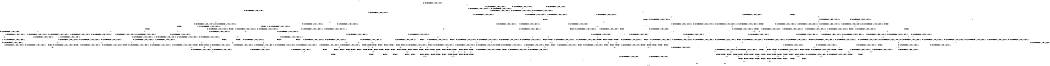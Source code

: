 digraph BCG {
size = "7, 10.5";
center = TRUE;
node [shape = circle];
0 [peripheries = 2];
0 -> 1 [label = "EX !0 !ATOMIC_EXCH_BRANCH (1, +1, TRUE, +1, 1, FALSE) !::"];
0 -> 2 [label = "EX !1 !ATOMIC_EXCH_BRANCH (1, +0, TRUE, +0, 1, TRUE) !::"];
0 -> 3 [label = "EX !2 !ATOMIC_EXCH_BRANCH (1, +1, TRUE, +0, 3, TRUE) !::"];
0 -> 4 [label = "EX !0 !ATOMIC_EXCH_BRANCH (1, +1, TRUE, +1, 1, FALSE) !::"];
2 -> 5 [label = "EX !1 !ATOMIC_EXCH_BRANCH (1, +0, TRUE, +0, 1, TRUE) !:0:1:"];
2 -> 6 [label = "EX !2 !ATOMIC_EXCH_BRANCH (1, +1, TRUE, +0, 3, TRUE) !:0:1:"];
2 -> 7 [label = "EX !0 !ATOMIC_EXCH_BRANCH (1, +1, TRUE, +1, 1, FALSE) !:0:1:"];
2 -> 8 [label = "EX !1 !ATOMIC_EXCH_BRANCH (1, +0, TRUE, +0, 1, TRUE) !:0:1:"];
3 -> 9 [label = "EX !0 !ATOMIC_EXCH_BRANCH (1, +1, TRUE, +1, 1, TRUE) !:0:1:2:"];
3 -> 10 [label = "TERMINATE !2"];
3 -> 11 [label = "EX !1 !ATOMIC_EXCH_BRANCH (1, +0, TRUE, +0, 1, FALSE) !:0:1:2:"];
3 -> 12 [label = "EX !0 !ATOMIC_EXCH_BRANCH (1, +1, TRUE, +1, 1, TRUE) !:0:1:2:"];
4 -> 13 [label = "TERMINATE !0"];
4 -> 14 [label = "TERMINATE !0"];
4 -> 15 [label = "EX !1 !ATOMIC_EXCH_BRANCH (1, +0, TRUE, +0, 1, FALSE) !:0:"];
4 -> 16 [label = "EX !2 !ATOMIC_EXCH_BRANCH (1, +1, TRUE, +0, 3, FALSE) !:0:"];
5 -> 17 [label = "EX !0 !ATOMIC_EXCH_BRANCH (1, +1, TRUE, +1, 1, FALSE) !:0:1:"];
6 -> 18 [label = "EX !1 !ATOMIC_EXCH_BRANCH (1, +0, TRUE, +0, 1, FALSE) !:0:1:2:"];
6 -> 19 [label = "TERMINATE !2"];
6 -> 20 [label = "EX !0 !ATOMIC_EXCH_BRANCH (1, +1, TRUE, +1, 1, TRUE) !:0:1:2:"];
6 -> 11 [label = "EX !1 !ATOMIC_EXCH_BRANCH (1, +0, TRUE, +0, 1, FALSE) !:0:1:2:"];
7 -> 21 [label = "EX !1 !ATOMIC_EXCH_BRANCH (1, +0, TRUE, +0, 1, FALSE) !:0:1:"];
7 -> 22 [label = "TERMINATE !0"];
7 -> 23 [label = "EX !2 !ATOMIC_EXCH_BRANCH (1, +1, TRUE, +0, 3, FALSE) !:0:1:"];
7 -> 24 [label = "EX !1 !ATOMIC_EXCH_BRANCH (1, +0, TRUE, +0, 1, FALSE) !:0:1:"];
8 -> 17 [label = "EX !0 !ATOMIC_EXCH_BRANCH (1, +1, TRUE, +1, 1, FALSE) !:0:1:"];
8 -> 6 [label = "EX !2 !ATOMIC_EXCH_BRANCH (1, +1, TRUE, +0, 3, TRUE) !:0:1:"];
8 -> 7 [label = "EX !0 !ATOMIC_EXCH_BRANCH (1, +1, TRUE, +1, 1, FALSE) !:0:1:"];
8 -> 8 [label = "EX !1 !ATOMIC_EXCH_BRANCH (1, +0, TRUE, +0, 1, TRUE) !:0:1:"];
9 -> 25 [label = "EX !1 !ATOMIC_EXCH_BRANCH (1, +0, TRUE, +0, 1, FALSE) !:0:1:2:"];
10 -> 26 [label = "EX !0 !ATOMIC_EXCH_BRANCH (1, +1, TRUE, +1, 1, TRUE) !:0:1:"];
10 -> 27 [label = "EX !1 !ATOMIC_EXCH_BRANCH (1, +0, TRUE, +0, 1, FALSE) !:0:1:"];
10 -> 28 [label = "EX !0 !ATOMIC_EXCH_BRANCH (1, +1, TRUE, +1, 1, TRUE) !:0:1:"];
11 -> 29 [label = "EX !0 !ATOMIC_EXCH_BRANCH (1, +1, TRUE, +1, 1, FALSE) !:0:1:2:"];
11 -> 30 [label = "TERMINATE !1"];
11 -> 31 [label = "TERMINATE !2"];
11 -> 32 [label = "EX !0 !ATOMIC_EXCH_BRANCH (1, +1, TRUE, +1, 1, FALSE) !:0:1:2:"];
12 -> 25 [label = "EX !1 !ATOMIC_EXCH_BRANCH (1, +0, TRUE, +0, 1, FALSE) !:0:1:2:"];
12 -> 33 [label = "TERMINATE !2"];
12 -> 34 [label = "EX !1 !ATOMIC_EXCH_BRANCH (1, +0, TRUE, +0, 1, FALSE) !:0:1:2:"];
12 -> 12 [label = "EX !0 !ATOMIC_EXCH_BRANCH (1, +1, TRUE, +1, 1, TRUE) !:0:1:2:"];
13 -> 1 [label = "EX !2 !ATOMIC_EXCH_BRANCH (1, +1, TRUE, +0, 3, FALSE) !::"];
14 -> 1 [label = "EX !2 !ATOMIC_EXCH_BRANCH (1, +1, TRUE, +0, 3, FALSE) !::"];
14 -> 35 [label = "EX !1 !ATOMIC_EXCH_BRANCH (1, +0, TRUE, +0, 1, FALSE) !::"];
14 -> 36 [label = "EX !2 !ATOMIC_EXCH_BRANCH (1, +1, TRUE, +0, 3, FALSE) !::"];
15 -> 37 [label = "TERMINATE !0"];
15 -> 38 [label = "TERMINATE !1"];
15 -> 39 [label = "TERMINATE !0"];
15 -> 40 [label = "EX !2 !ATOMIC_EXCH_BRANCH (1, +1, TRUE, +0, 3, TRUE) !:0:1:"];
16 -> 41 [label = "EX !2 !ATOMIC_EXCH_BRANCH (1, +0, FALSE, +1, 1, TRUE) !:0:1:2:"];
16 -> 42 [label = "TERMINATE !0"];
16 -> 43 [label = "EX !1 !ATOMIC_EXCH_BRANCH (1, +0, TRUE, +0, 1, FALSE) !:0:1:2:"];
16 -> 44 [label = "EX !2 !ATOMIC_EXCH_BRANCH (1, +0, FALSE, +1, 1, TRUE) !:0:1:2:"];
17 -> 21 [label = "EX !1 !ATOMIC_EXCH_BRANCH (1, +0, TRUE, +0, 1, FALSE) !:0:1:"];
18 -> 29 [label = "EX !0 !ATOMIC_EXCH_BRANCH (1, +1, TRUE, +1, 1, FALSE) !:0:1:2:"];
19 -> 45 [label = "EX !1 !ATOMIC_EXCH_BRANCH (1, +0, TRUE, +0, 1, FALSE) !:0:1:"];
19 -> 46 [label = "EX !0 !ATOMIC_EXCH_BRANCH (1, +1, TRUE, +1, 1, TRUE) !:0:1:"];
19 -> 27 [label = "EX !1 !ATOMIC_EXCH_BRANCH (1, +0, TRUE, +0, 1, FALSE) !:0:1:"];
20 -> 25 [label = "EX !1 !ATOMIC_EXCH_BRANCH (1, +0, TRUE, +0, 1, FALSE) !:0:1:2:"];
20 -> 47 [label = "TERMINATE !2"];
20 -> 34 [label = "EX !1 !ATOMIC_EXCH_BRANCH (1, +0, TRUE, +0, 1, FALSE) !:0:1:2:"];
20 -> 20 [label = "EX !0 !ATOMIC_EXCH_BRANCH (1, +1, TRUE, +1, 1, TRUE) !:0:1:2:"];
21 -> 37 [label = "TERMINATE !0"];
22 -> 48 [label = "EX !1 !ATOMIC_EXCH_BRANCH (1, +0, TRUE, +0, 1, FALSE) !:1:"];
22 -> 49 [label = "EX !2 !ATOMIC_EXCH_BRANCH (1, +1, TRUE, +0, 3, FALSE) !:1:"];
22 -> 50 [label = "EX !1 !ATOMIC_EXCH_BRANCH (1, +0, TRUE, +0, 1, FALSE) !:1:"];
23 -> 51 [label = "EX !1 !ATOMIC_EXCH_BRANCH (1, +0, TRUE, +0, 1, FALSE) !:0:1:2:"];
23 -> 52 [label = "TERMINATE !0"];
23 -> 53 [label = "EX !2 !ATOMIC_EXCH_BRANCH (1, +0, FALSE, +1, 1, TRUE) !:0:1:2:"];
23 -> 43 [label = "EX !1 !ATOMIC_EXCH_BRANCH (1, +0, TRUE, +0, 1, FALSE) !:0:1:2:"];
24 -> 37 [label = "TERMINATE !0"];
24 -> 38 [label = "TERMINATE !1"];
24 -> 39 [label = "TERMINATE !0"];
24 -> 40 [label = "EX !2 !ATOMIC_EXCH_BRANCH (1, +1, TRUE, +0, 3, TRUE) !:0:1:"];
25 -> 29 [label = "EX !0 !ATOMIC_EXCH_BRANCH (1, +1, TRUE, +1, 1, FALSE) !:0:1:2:"];
26 -> 54 [label = "EX !1 !ATOMIC_EXCH_BRANCH (1, +0, TRUE, +0, 1, FALSE) !:0:1:"];
27 -> 55 [label = "EX !0 !ATOMIC_EXCH_BRANCH (1, +1, TRUE, +1, 1, FALSE) !:0:1:"];
27 -> 56 [label = "TERMINATE !1"];
27 -> 57 [label = "EX !0 !ATOMIC_EXCH_BRANCH (1, +1, TRUE, +1, 1, FALSE) !:0:1:"];
28 -> 54 [label = "EX !1 !ATOMIC_EXCH_BRANCH (1, +0, TRUE, +0, 1, FALSE) !:0:1:"];
28 -> 58 [label = "EX !1 !ATOMIC_EXCH_BRANCH (1, +0, TRUE, +0, 1, FALSE) !:0:1:"];
28 -> 28 [label = "EX !0 !ATOMIC_EXCH_BRANCH (1, +1, TRUE, +1, 1, TRUE) !:0:1:"];
29 -> 59 [label = "TERMINATE !0"];
30 -> 60 [label = "EX !0 !ATOMIC_EXCH_BRANCH (1, +1, TRUE, +1, 1, FALSE) !:0:2:"];
30 -> 56 [label = "TERMINATE !2"];
30 -> 61 [label = "EX !0 !ATOMIC_EXCH_BRANCH (1, +1, TRUE, +1, 1, FALSE) !:0:2:"];
31 -> 55 [label = "EX !0 !ATOMIC_EXCH_BRANCH (1, +1, TRUE, +1, 1, FALSE) !:0:1:"];
31 -> 56 [label = "TERMINATE !1"];
31 -> 57 [label = "EX !0 !ATOMIC_EXCH_BRANCH (1, +1, TRUE, +1, 1, FALSE) !:0:1:"];
32 -> 59 [label = "TERMINATE !0"];
32 -> 62 [label = "TERMINATE !1"];
32 -> 63 [label = "TERMINATE !2"];
32 -> 64 [label = "TERMINATE !0"];
33 -> 26 [label = "EX !0 !ATOMIC_EXCH_BRANCH (1, +1, TRUE, +1, 1, TRUE) !:0:1:"];
33 -> 58 [label = "EX !1 !ATOMIC_EXCH_BRANCH (1, +0, TRUE, +0, 1, FALSE) !:0:1:"];
33 -> 28 [label = "EX !0 !ATOMIC_EXCH_BRANCH (1, +1, TRUE, +1, 1, TRUE) !:0:1:"];
34 -> 29 [label = "EX !0 !ATOMIC_EXCH_BRANCH (1, +1, TRUE, +1, 1, FALSE) !:0:1:2:"];
34 -> 65 [label = "TERMINATE !1"];
34 -> 66 [label = "TERMINATE !2"];
34 -> 32 [label = "EX !0 !ATOMIC_EXCH_BRANCH (1, +1, TRUE, +1, 1, FALSE) !:0:1:2:"];
35 -> 67 [label = "TERMINATE !1"];
35 -> 68 [label = "TERMINATE !1"];
35 -> 69 [label = "EX !2 !ATOMIC_EXCH_BRANCH (1, +1, TRUE, +0, 3, TRUE) !:1:"];
36 -> 70 [label = "EX !2 !ATOMIC_EXCH_BRANCH (1, +0, FALSE, +1, 1, TRUE) !:1:2:"];
36 -> 71 [label = "EX !1 !ATOMIC_EXCH_BRANCH (1, +0, TRUE, +0, 1, FALSE) !:1:2:"];
36 -> 72 [label = "EX !2 !ATOMIC_EXCH_BRANCH (1, +0, FALSE, +1, 1, TRUE) !:1:2:"];
37 -> 67 [label = "TERMINATE !1"];
38 -> 67 [label = "TERMINATE !0"];
38 -> 68 [label = "TERMINATE !0"];
38 -> 73 [label = "EX !2 !ATOMIC_EXCH_BRANCH (1, +1, TRUE, +0, 3, TRUE) !:0:"];
39 -> 67 [label = "TERMINATE !1"];
39 -> 68 [label = "TERMINATE !1"];
39 -> 69 [label = "EX !2 !ATOMIC_EXCH_BRANCH (1, +1, TRUE, +0, 3, TRUE) !:1:"];
40 -> 59 [label = "TERMINATE !0"];
40 -> 62 [label = "TERMINATE !1"];
40 -> 63 [label = "TERMINATE !2"];
40 -> 64 [label = "TERMINATE !0"];
41 -> 74 [label = "EX !2 !ATOMIC_EXCH_BRANCH (1, +1, TRUE, +0, 3, FALSE) !:0:1:2:"];
42 -> 70 [label = "EX !2 !ATOMIC_EXCH_BRANCH (1, +0, FALSE, +1, 1, TRUE) !:1:2:"];
42 -> 71 [label = "EX !1 !ATOMIC_EXCH_BRANCH (1, +0, TRUE, +0, 1, FALSE) !:1:2:"];
42 -> 72 [label = "EX !2 !ATOMIC_EXCH_BRANCH (1, +0, FALSE, +1, 1, TRUE) !:1:2:"];
43 -> 75 [label = "EX !2 !ATOMIC_EXCH_BRANCH (1, +0, FALSE, +1, 1, FALSE) !:0:1:2:"];
43 -> 76 [label = "TERMINATE !1"];
43 -> 77 [label = "TERMINATE !0"];
43 -> 78 [label = "EX !2 !ATOMIC_EXCH_BRANCH (1, +0, FALSE, +1, 1, FALSE) !:0:1:2:"];
44 -> 74 [label = "EX !2 !ATOMIC_EXCH_BRANCH (1, +1, TRUE, +0, 3, FALSE) !:0:1:2:"];
44 -> 79 [label = "TERMINATE !0"];
44 -> 80 [label = "EX !1 !ATOMIC_EXCH_BRANCH (1, +0, TRUE, +0, 1, FALSE) !:0:1:2:"];
44 -> 81 [label = "EX !2 !ATOMIC_EXCH_BRANCH (1, +1, TRUE, +0, 3, FALSE) !:0:1:2:"];
45 -> 55 [label = "EX !0 !ATOMIC_EXCH_BRANCH (1, +1, TRUE, +1, 1, FALSE) !:0:1:"];
46 -> 54 [label = "EX !1 !ATOMIC_EXCH_BRANCH (1, +0, TRUE, +0, 1, FALSE) !:0:1:"];
46 -> 58 [label = "EX !1 !ATOMIC_EXCH_BRANCH (1, +0, TRUE, +0, 1, FALSE) !:0:1:"];
46 -> 46 [label = "EX !0 !ATOMIC_EXCH_BRANCH (1, +1, TRUE, +1, 1, TRUE) !:0:1:"];
47 -> 82 [label = "EX !0 !ATOMIC_EXCH_BRANCH (1, +1, TRUE, +1, 1, TRUE) !:0:1:"];
47 -> 58 [label = "EX !1 !ATOMIC_EXCH_BRANCH (1, +0, TRUE, +0, 1, FALSE) !:0:1:"];
47 -> 46 [label = "EX !0 !ATOMIC_EXCH_BRANCH (1, +1, TRUE, +1, 1, TRUE) !:0:1:"];
48 -> 67 [label = "TERMINATE !1"];
49 -> 83 [label = "EX !1 !ATOMIC_EXCH_BRANCH (1, +0, TRUE, +0, 1, FALSE) !:1:2:"];
49 -> 84 [label = "EX !2 !ATOMIC_EXCH_BRANCH (1, +0, FALSE, +1, 1, TRUE) !:1:2:"];
49 -> 71 [label = "EX !1 !ATOMIC_EXCH_BRANCH (1, +0, TRUE, +0, 1, FALSE) !:1:2:"];
50 -> 67 [label = "TERMINATE !1"];
50 -> 68 [label = "TERMINATE !1"];
50 -> 69 [label = "EX !2 !ATOMIC_EXCH_BRANCH (1, +1, TRUE, +0, 3, TRUE) !:1:"];
51 -> 75 [label = "EX !2 !ATOMIC_EXCH_BRANCH (1, +0, FALSE, +1, 1, FALSE) !:0:1:2:"];
52 -> 83 [label = "EX !1 !ATOMIC_EXCH_BRANCH (1, +0, TRUE, +0, 1, FALSE) !:1:2:"];
52 -> 84 [label = "EX !2 !ATOMIC_EXCH_BRANCH (1, +0, FALSE, +1, 1, TRUE) !:1:2:"];
52 -> 71 [label = "EX !1 !ATOMIC_EXCH_BRANCH (1, +0, TRUE, +0, 1, FALSE) !:1:2:"];
53 -> 85 [label = "EX !1 !ATOMIC_EXCH_BRANCH (1, +0, TRUE, +0, 1, FALSE) !:0:1:2:"];
53 -> 86 [label = "TERMINATE !0"];
53 -> 87 [label = "EX !2 !ATOMIC_EXCH_BRANCH (1, +1, TRUE, +0, 3, FALSE) !:0:1:2:"];
53 -> 80 [label = "EX !1 !ATOMIC_EXCH_BRANCH (1, +0, TRUE, +0, 1, FALSE) !:0:1:2:"];
54 -> 55 [label = "EX !0 !ATOMIC_EXCH_BRANCH (1, +1, TRUE, +1, 1, FALSE) !:0:1:"];
55 -> 88 [label = "TERMINATE !0"];
56 -> 89 [label = "EX !0 !ATOMIC_EXCH_BRANCH (1, +1, TRUE, +1, 1, FALSE) !:0:"];
56 -> 90 [label = "EX !0 !ATOMIC_EXCH_BRANCH (1, +1, TRUE, +1, 1, FALSE) !:0:"];
57 -> 88 [label = "TERMINATE !0"];
57 -> 91 [label = "TERMINATE !1"];
57 -> 92 [label = "TERMINATE !0"];
58 -> 55 [label = "EX !0 !ATOMIC_EXCH_BRANCH (1, +1, TRUE, +1, 1, FALSE) !:0:1:"];
58 -> 93 [label = "TERMINATE !1"];
58 -> 57 [label = "EX !0 !ATOMIC_EXCH_BRANCH (1, +1, TRUE, +1, 1, FALSE) !:0:1:"];
59 -> 88 [label = "TERMINATE !2"];
60 -> 94 [label = "TERMINATE !0"];
61 -> 94 [label = "TERMINATE !0"];
61 -> 91 [label = "TERMINATE !2"];
61 -> 95 [label = "TERMINATE !0"];
62 -> 94 [label = "TERMINATE !0"];
62 -> 91 [label = "TERMINATE !2"];
62 -> 95 [label = "TERMINATE !0"];
63 -> 88 [label = "TERMINATE !0"];
63 -> 91 [label = "TERMINATE !1"];
63 -> 92 [label = "TERMINATE !0"];
64 -> 88 [label = "TERMINATE !2"];
64 -> 95 [label = "TERMINATE !1"];
64 -> 92 [label = "TERMINATE !2"];
65 -> 60 [label = "EX !0 !ATOMIC_EXCH_BRANCH (1, +1, TRUE, +1, 1, FALSE) !:0:2:"];
65 -> 93 [label = "TERMINATE !2"];
65 -> 61 [label = "EX !0 !ATOMIC_EXCH_BRANCH (1, +1, TRUE, +1, 1, FALSE) !:0:2:"];
66 -> 55 [label = "EX !0 !ATOMIC_EXCH_BRANCH (1, +1, TRUE, +1, 1, FALSE) !:0:1:"];
66 -> 93 [label = "TERMINATE !1"];
66 -> 57 [label = "EX !0 !ATOMIC_EXCH_BRANCH (1, +1, TRUE, +1, 1, FALSE) !:0:1:"];
67 -> 1 [label = "EX !2 !ATOMIC_EXCH_BRANCH (1, +1, TRUE, +0, 3, TRUE) !::"];
68 -> 1 [label = "EX !2 !ATOMIC_EXCH_BRANCH (1, +1, TRUE, +0, 3, TRUE) !::"];
68 -> 96 [label = "EX !2 !ATOMIC_EXCH_BRANCH (1, +1, TRUE, +0, 3, TRUE) !::"];
69 -> 88 [label = "TERMINATE !2"];
69 -> 95 [label = "TERMINATE !1"];
69 -> 92 [label = "TERMINATE !2"];
70 -> 97 [label = "EX !2 !ATOMIC_EXCH_BRANCH (1, +1, TRUE, +0, 3, FALSE) !:1:2:"];
71 -> 98 [label = "EX !2 !ATOMIC_EXCH_BRANCH (1, +0, FALSE, +1, 1, FALSE) !:1:2:"];
71 -> 99 [label = "TERMINATE !1"];
71 -> 100 [label = "EX !2 !ATOMIC_EXCH_BRANCH (1, +0, FALSE, +1, 1, FALSE) !:1:2:"];
72 -> 97 [label = "EX !2 !ATOMIC_EXCH_BRANCH (1, +1, TRUE, +0, 3, FALSE) !:1:2:"];
72 -> 101 [label = "EX !1 !ATOMIC_EXCH_BRANCH (1, +0, TRUE, +0, 1, FALSE) !:1:2:"];
72 -> 102 [label = "EX !2 !ATOMIC_EXCH_BRANCH (1, +1, TRUE, +0, 3, FALSE) !:1:2:"];
73 -> 94 [label = "TERMINATE !0"];
73 -> 91 [label = "TERMINATE !2"];
73 -> 95 [label = "TERMINATE !0"];
74 -> 51 [label = "EX !1 !ATOMIC_EXCH_BRANCH (1, +0, TRUE, +0, 1, FALSE) !:0:1:2:"];
75 -> 103 [label = "TERMINATE !0"];
76 -> 104 [label = "EX !2 !ATOMIC_EXCH_BRANCH (1, +0, FALSE, +1, 1, FALSE) !:0:2:"];
76 -> 99 [label = "TERMINATE !0"];
76 -> 105 [label = "EX !2 !ATOMIC_EXCH_BRANCH (1, +0, FALSE, +1, 1, FALSE) !:0:2:"];
77 -> 98 [label = "EX !2 !ATOMIC_EXCH_BRANCH (1, +0, FALSE, +1, 1, FALSE) !:1:2:"];
77 -> 99 [label = "TERMINATE !1"];
77 -> 100 [label = "EX !2 !ATOMIC_EXCH_BRANCH (1, +0, FALSE, +1, 1, FALSE) !:1:2:"];
78 -> 103 [label = "TERMINATE !0"];
78 -> 106 [label = "TERMINATE !1"];
78 -> 107 [label = "TERMINATE !2"];
78 -> 108 [label = "TERMINATE !0"];
79 -> 97 [label = "EX !2 !ATOMIC_EXCH_BRANCH (1, +1, TRUE, +0, 3, FALSE) !:1:2:"];
79 -> 101 [label = "EX !1 !ATOMIC_EXCH_BRANCH (1, +0, TRUE, +0, 1, FALSE) !:1:2:"];
79 -> 102 [label = "EX !2 !ATOMIC_EXCH_BRANCH (1, +1, TRUE, +0, 3, FALSE) !:1:2:"];
80 -> 29 [label = "EX !2 !ATOMIC_EXCH_BRANCH (1, +1, TRUE, +0, 3, TRUE) !:0:1:2:"];
80 -> 109 [label = "TERMINATE !1"];
80 -> 110 [label = "TERMINATE !0"];
80 -> 32 [label = "EX !2 !ATOMIC_EXCH_BRANCH (1, +1, TRUE, +0, 3, TRUE) !:0:1:2:"];
81 -> 51 [label = "EX !1 !ATOMIC_EXCH_BRANCH (1, +0, TRUE, +0, 1, FALSE) !:0:1:2:"];
81 -> 42 [label = "TERMINATE !0"];
81 -> 43 [label = "EX !1 !ATOMIC_EXCH_BRANCH (1, +0, TRUE, +0, 1, FALSE) !:0:1:2:"];
81 -> 44 [label = "EX !2 !ATOMIC_EXCH_BRANCH (1, +0, FALSE, +1, 1, TRUE) !:0:1:2:"];
82 -> 54 [label = "EX !1 !ATOMIC_EXCH_BRANCH (1, +0, TRUE, +0, 1, FALSE) !:0:1:"];
83 -> 98 [label = "EX !2 !ATOMIC_EXCH_BRANCH (1, +0, FALSE, +1, 1, FALSE) !:1:2:"];
84 -> 111 [label = "EX !1 !ATOMIC_EXCH_BRANCH (1, +0, TRUE, +0, 1, FALSE) !:1:2:"];
84 -> 112 [label = "EX !2 !ATOMIC_EXCH_BRANCH (1, +1, TRUE, +0, 3, FALSE) !:1:2:"];
84 -> 101 [label = "EX !1 !ATOMIC_EXCH_BRANCH (1, +0, TRUE, +0, 1, FALSE) !:1:2:"];
85 -> 29 [label = "EX !2 !ATOMIC_EXCH_BRANCH (1, +1, TRUE, +0, 3, TRUE) !:0:1:2:"];
86 -> 111 [label = "EX !1 !ATOMIC_EXCH_BRANCH (1, +0, TRUE, +0, 1, FALSE) !:1:2:"];
86 -> 112 [label = "EX !2 !ATOMIC_EXCH_BRANCH (1, +1, TRUE, +0, 3, FALSE) !:1:2:"];
86 -> 101 [label = "EX !1 !ATOMIC_EXCH_BRANCH (1, +0, TRUE, +0, 1, FALSE) !:1:2:"];
87 -> 51 [label = "EX !1 !ATOMIC_EXCH_BRANCH (1, +0, TRUE, +0, 1, FALSE) !:0:1:2:"];
87 -> 52 [label = "TERMINATE !0"];
87 -> 53 [label = "EX !2 !ATOMIC_EXCH_BRANCH (1, +0, FALSE, +1, 1, TRUE) !:0:1:2:"];
87 -> 43 [label = "EX !1 !ATOMIC_EXCH_BRANCH (1, +0, TRUE, +0, 1, FALSE) !:0:1:2:"];
88 -> 113 [label = "TERMINATE !1"];
89 -> 113 [label = "TERMINATE !0"];
90 -> 113 [label = "TERMINATE !0"];
90 -> 114 [label = "TERMINATE !0"];
91 -> 113 [label = "TERMINATE !0"];
91 -> 114 [label = "TERMINATE !0"];
92 -> 113 [label = "TERMINATE !1"];
92 -> 114 [label = "TERMINATE !1"];
93 -> 89 [label = "EX !0 !ATOMIC_EXCH_BRANCH (1, +1, TRUE, +1, 1, FALSE) !:0:"];
93 -> 90 [label = "EX !0 !ATOMIC_EXCH_BRANCH (1, +1, TRUE, +1, 1, FALSE) !:0:"];
94 -> 113 [label = "TERMINATE !2"];
95 -> 113 [label = "TERMINATE !2"];
95 -> 114 [label = "TERMINATE !2"];
96 -> 113 [label = "TERMINATE !2"];
96 -> 114 [label = "TERMINATE !2"];
97 -> 83 [label = "EX !1 !ATOMIC_EXCH_BRANCH (1, +0, TRUE, +0, 1, FALSE) !:1:2:"];
98 -> 115 [label = "TERMINATE !2"];
99 -> 116 [label = "EX !2 !ATOMIC_EXCH_BRANCH (1, +0, FALSE, +1, 1, FALSE) !:2:"];
99 -> 117 [label = "EX !2 !ATOMIC_EXCH_BRANCH (1, +0, FALSE, +1, 1, FALSE) !:2:"];
100 -> 115 [label = "TERMINATE !2"];
100 -> 118 [label = "TERMINATE !1"];
100 -> 119 [label = "TERMINATE !2"];
101 -> 120 [label = "EX !2 !ATOMIC_EXCH_BRANCH (1, +1, TRUE, +0, 3, TRUE) !:1:2:"];
101 -> 121 [label = "TERMINATE !1"];
101 -> 122 [label = "EX !2 !ATOMIC_EXCH_BRANCH (1, +1, TRUE, +0, 3, TRUE) !:1:2:"];
102 -> 83 [label = "EX !1 !ATOMIC_EXCH_BRANCH (1, +0, TRUE, +0, 1, FALSE) !:1:2:"];
102 -> 71 [label = "EX !1 !ATOMIC_EXCH_BRANCH (1, +0, TRUE, +0, 1, FALSE) !:1:2:"];
102 -> 72 [label = "EX !2 !ATOMIC_EXCH_BRANCH (1, +0, FALSE, +1, 1, TRUE) !:1:2:"];
103 -> 115 [label = "TERMINATE !2"];
104 -> 123 [label = "TERMINATE !0"];
105 -> 123 [label = "TERMINATE !0"];
105 -> 124 [label = "TERMINATE !2"];
105 -> 118 [label = "TERMINATE !0"];
106 -> 123 [label = "TERMINATE !0"];
106 -> 124 [label = "TERMINATE !2"];
106 -> 118 [label = "TERMINATE !0"];
107 -> 115 [label = "TERMINATE !0"];
107 -> 124 [label = "TERMINATE !1"];
107 -> 119 [label = "TERMINATE !0"];
108 -> 115 [label = "TERMINATE !2"];
108 -> 118 [label = "TERMINATE !1"];
108 -> 119 [label = "TERMINATE !2"];
109 -> 60 [label = "EX !2 !ATOMIC_EXCH_BRANCH (1, +1, TRUE, +0, 3, TRUE) !:0:2:"];
109 -> 121 [label = "TERMINATE !0"];
109 -> 61 [label = "EX !2 !ATOMIC_EXCH_BRANCH (1, +1, TRUE, +0, 3, TRUE) !:0:2:"];
110 -> 120 [label = "EX !2 !ATOMIC_EXCH_BRANCH (1, +1, TRUE, +0, 3, TRUE) !:1:2:"];
110 -> 121 [label = "TERMINATE !1"];
110 -> 122 [label = "EX !2 !ATOMIC_EXCH_BRANCH (1, +1, TRUE, +0, 3, TRUE) !:1:2:"];
111 -> 120 [label = "EX !2 !ATOMIC_EXCH_BRANCH (1, +1, TRUE, +0, 3, TRUE) !:1:2:"];
112 -> 83 [label = "EX !1 !ATOMIC_EXCH_BRANCH (1, +0, TRUE, +0, 1, FALSE) !:1:2:"];
112 -> 84 [label = "EX !2 !ATOMIC_EXCH_BRANCH (1, +0, FALSE, +1, 1, TRUE) !:1:2:"];
112 -> 71 [label = "EX !1 !ATOMIC_EXCH_BRANCH (1, +0, TRUE, +0, 1, FALSE) !:1:2:"];
113 -> 1 [label = "exit"];
114 -> 1 [label = "exit"];
115 -> 125 [label = "TERMINATE !1"];
116 -> 125 [label = "TERMINATE !2"];
117 -> 125 [label = "TERMINATE !2"];
117 -> 126 [label = "TERMINATE !2"];
118 -> 125 [label = "TERMINATE !2"];
118 -> 126 [label = "TERMINATE !2"];
119 -> 125 [label = "TERMINATE !1"];
119 -> 126 [label = "TERMINATE !1"];
120 -> 88 [label = "TERMINATE !2"];
121 -> 127 [label = "EX !2 !ATOMIC_EXCH_BRANCH (1, +1, TRUE, +0, 3, TRUE) !:2:"];
121 -> 128 [label = "EX !2 !ATOMIC_EXCH_BRANCH (1, +1, TRUE, +0, 3, TRUE) !:2:"];
122 -> 88 [label = "TERMINATE !2"];
122 -> 95 [label = "TERMINATE !1"];
122 -> 92 [label = "TERMINATE !2"];
123 -> 125 [label = "TERMINATE !2"];
124 -> 125 [label = "TERMINATE !0"];
124 -> 126 [label = "TERMINATE !0"];
125 -> 1 [label = "exit"];
126 -> 1 [label = "exit"];
127 -> 113 [label = "TERMINATE !2"];
128 -> 113 [label = "TERMINATE !2"];
128 -> 114 [label = "TERMINATE !2"];
}
